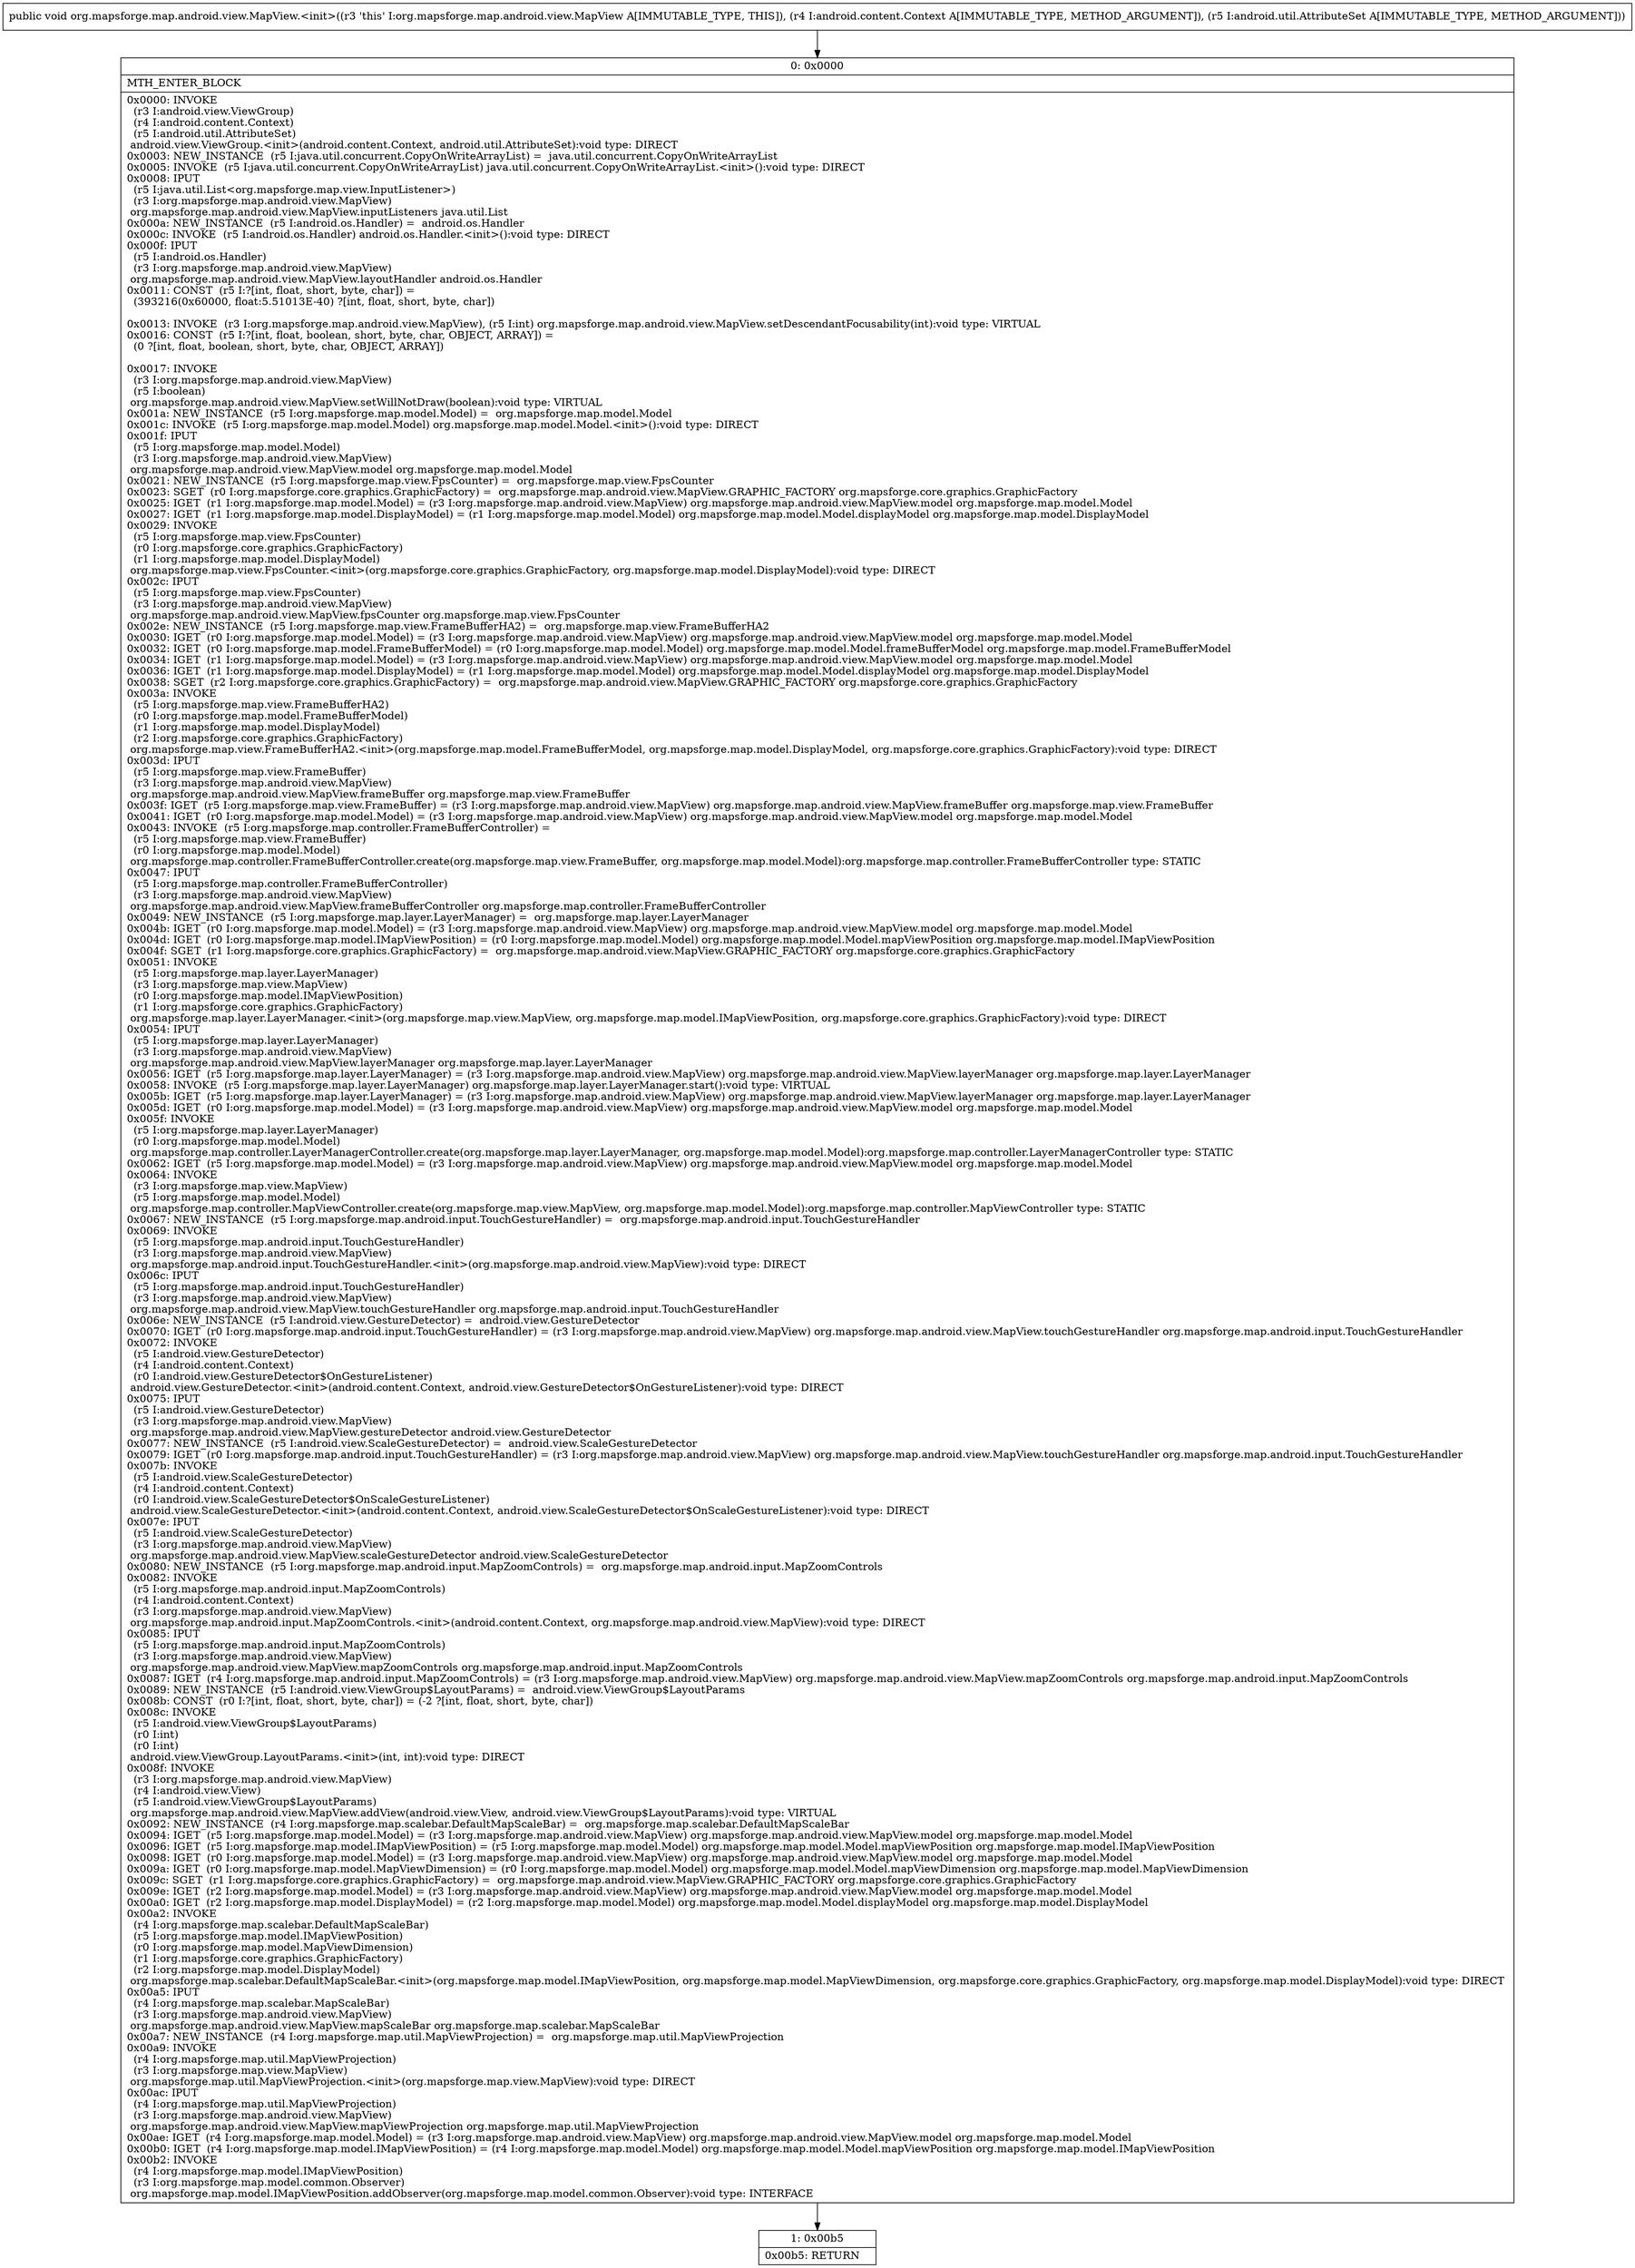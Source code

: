 digraph "CFG fororg.mapsforge.map.android.view.MapView.\<init\>(Landroid\/content\/Context;Landroid\/util\/AttributeSet;)V" {
Node_0 [shape=record,label="{0\:\ 0x0000|MTH_ENTER_BLOCK\l|0x0000: INVOKE  \l  (r3 I:android.view.ViewGroup)\l  (r4 I:android.content.Context)\l  (r5 I:android.util.AttributeSet)\l android.view.ViewGroup.\<init\>(android.content.Context, android.util.AttributeSet):void type: DIRECT \l0x0003: NEW_INSTANCE  (r5 I:java.util.concurrent.CopyOnWriteArrayList) =  java.util.concurrent.CopyOnWriteArrayList \l0x0005: INVOKE  (r5 I:java.util.concurrent.CopyOnWriteArrayList) java.util.concurrent.CopyOnWriteArrayList.\<init\>():void type: DIRECT \l0x0008: IPUT  \l  (r5 I:java.util.List\<org.mapsforge.map.view.InputListener\>)\l  (r3 I:org.mapsforge.map.android.view.MapView)\l org.mapsforge.map.android.view.MapView.inputListeners java.util.List \l0x000a: NEW_INSTANCE  (r5 I:android.os.Handler) =  android.os.Handler \l0x000c: INVOKE  (r5 I:android.os.Handler) android.os.Handler.\<init\>():void type: DIRECT \l0x000f: IPUT  \l  (r5 I:android.os.Handler)\l  (r3 I:org.mapsforge.map.android.view.MapView)\l org.mapsforge.map.android.view.MapView.layoutHandler android.os.Handler \l0x0011: CONST  (r5 I:?[int, float, short, byte, char]) = \l  (393216(0x60000, float:5.51013E\-40) ?[int, float, short, byte, char])\l \l0x0013: INVOKE  (r3 I:org.mapsforge.map.android.view.MapView), (r5 I:int) org.mapsforge.map.android.view.MapView.setDescendantFocusability(int):void type: VIRTUAL \l0x0016: CONST  (r5 I:?[int, float, boolean, short, byte, char, OBJECT, ARRAY]) = \l  (0 ?[int, float, boolean, short, byte, char, OBJECT, ARRAY])\l \l0x0017: INVOKE  \l  (r3 I:org.mapsforge.map.android.view.MapView)\l  (r5 I:boolean)\l org.mapsforge.map.android.view.MapView.setWillNotDraw(boolean):void type: VIRTUAL \l0x001a: NEW_INSTANCE  (r5 I:org.mapsforge.map.model.Model) =  org.mapsforge.map.model.Model \l0x001c: INVOKE  (r5 I:org.mapsforge.map.model.Model) org.mapsforge.map.model.Model.\<init\>():void type: DIRECT \l0x001f: IPUT  \l  (r5 I:org.mapsforge.map.model.Model)\l  (r3 I:org.mapsforge.map.android.view.MapView)\l org.mapsforge.map.android.view.MapView.model org.mapsforge.map.model.Model \l0x0021: NEW_INSTANCE  (r5 I:org.mapsforge.map.view.FpsCounter) =  org.mapsforge.map.view.FpsCounter \l0x0023: SGET  (r0 I:org.mapsforge.core.graphics.GraphicFactory) =  org.mapsforge.map.android.view.MapView.GRAPHIC_FACTORY org.mapsforge.core.graphics.GraphicFactory \l0x0025: IGET  (r1 I:org.mapsforge.map.model.Model) = (r3 I:org.mapsforge.map.android.view.MapView) org.mapsforge.map.android.view.MapView.model org.mapsforge.map.model.Model \l0x0027: IGET  (r1 I:org.mapsforge.map.model.DisplayModel) = (r1 I:org.mapsforge.map.model.Model) org.mapsforge.map.model.Model.displayModel org.mapsforge.map.model.DisplayModel \l0x0029: INVOKE  \l  (r5 I:org.mapsforge.map.view.FpsCounter)\l  (r0 I:org.mapsforge.core.graphics.GraphicFactory)\l  (r1 I:org.mapsforge.map.model.DisplayModel)\l org.mapsforge.map.view.FpsCounter.\<init\>(org.mapsforge.core.graphics.GraphicFactory, org.mapsforge.map.model.DisplayModel):void type: DIRECT \l0x002c: IPUT  \l  (r5 I:org.mapsforge.map.view.FpsCounter)\l  (r3 I:org.mapsforge.map.android.view.MapView)\l org.mapsforge.map.android.view.MapView.fpsCounter org.mapsforge.map.view.FpsCounter \l0x002e: NEW_INSTANCE  (r5 I:org.mapsforge.map.view.FrameBufferHA2) =  org.mapsforge.map.view.FrameBufferHA2 \l0x0030: IGET  (r0 I:org.mapsforge.map.model.Model) = (r3 I:org.mapsforge.map.android.view.MapView) org.mapsforge.map.android.view.MapView.model org.mapsforge.map.model.Model \l0x0032: IGET  (r0 I:org.mapsforge.map.model.FrameBufferModel) = (r0 I:org.mapsforge.map.model.Model) org.mapsforge.map.model.Model.frameBufferModel org.mapsforge.map.model.FrameBufferModel \l0x0034: IGET  (r1 I:org.mapsforge.map.model.Model) = (r3 I:org.mapsforge.map.android.view.MapView) org.mapsforge.map.android.view.MapView.model org.mapsforge.map.model.Model \l0x0036: IGET  (r1 I:org.mapsforge.map.model.DisplayModel) = (r1 I:org.mapsforge.map.model.Model) org.mapsforge.map.model.Model.displayModel org.mapsforge.map.model.DisplayModel \l0x0038: SGET  (r2 I:org.mapsforge.core.graphics.GraphicFactory) =  org.mapsforge.map.android.view.MapView.GRAPHIC_FACTORY org.mapsforge.core.graphics.GraphicFactory \l0x003a: INVOKE  \l  (r5 I:org.mapsforge.map.view.FrameBufferHA2)\l  (r0 I:org.mapsforge.map.model.FrameBufferModel)\l  (r1 I:org.mapsforge.map.model.DisplayModel)\l  (r2 I:org.mapsforge.core.graphics.GraphicFactory)\l org.mapsforge.map.view.FrameBufferHA2.\<init\>(org.mapsforge.map.model.FrameBufferModel, org.mapsforge.map.model.DisplayModel, org.mapsforge.core.graphics.GraphicFactory):void type: DIRECT \l0x003d: IPUT  \l  (r5 I:org.mapsforge.map.view.FrameBuffer)\l  (r3 I:org.mapsforge.map.android.view.MapView)\l org.mapsforge.map.android.view.MapView.frameBuffer org.mapsforge.map.view.FrameBuffer \l0x003f: IGET  (r5 I:org.mapsforge.map.view.FrameBuffer) = (r3 I:org.mapsforge.map.android.view.MapView) org.mapsforge.map.android.view.MapView.frameBuffer org.mapsforge.map.view.FrameBuffer \l0x0041: IGET  (r0 I:org.mapsforge.map.model.Model) = (r3 I:org.mapsforge.map.android.view.MapView) org.mapsforge.map.android.view.MapView.model org.mapsforge.map.model.Model \l0x0043: INVOKE  (r5 I:org.mapsforge.map.controller.FrameBufferController) = \l  (r5 I:org.mapsforge.map.view.FrameBuffer)\l  (r0 I:org.mapsforge.map.model.Model)\l org.mapsforge.map.controller.FrameBufferController.create(org.mapsforge.map.view.FrameBuffer, org.mapsforge.map.model.Model):org.mapsforge.map.controller.FrameBufferController type: STATIC \l0x0047: IPUT  \l  (r5 I:org.mapsforge.map.controller.FrameBufferController)\l  (r3 I:org.mapsforge.map.android.view.MapView)\l org.mapsforge.map.android.view.MapView.frameBufferController org.mapsforge.map.controller.FrameBufferController \l0x0049: NEW_INSTANCE  (r5 I:org.mapsforge.map.layer.LayerManager) =  org.mapsforge.map.layer.LayerManager \l0x004b: IGET  (r0 I:org.mapsforge.map.model.Model) = (r3 I:org.mapsforge.map.android.view.MapView) org.mapsforge.map.android.view.MapView.model org.mapsforge.map.model.Model \l0x004d: IGET  (r0 I:org.mapsforge.map.model.IMapViewPosition) = (r0 I:org.mapsforge.map.model.Model) org.mapsforge.map.model.Model.mapViewPosition org.mapsforge.map.model.IMapViewPosition \l0x004f: SGET  (r1 I:org.mapsforge.core.graphics.GraphicFactory) =  org.mapsforge.map.android.view.MapView.GRAPHIC_FACTORY org.mapsforge.core.graphics.GraphicFactory \l0x0051: INVOKE  \l  (r5 I:org.mapsforge.map.layer.LayerManager)\l  (r3 I:org.mapsforge.map.view.MapView)\l  (r0 I:org.mapsforge.map.model.IMapViewPosition)\l  (r1 I:org.mapsforge.core.graphics.GraphicFactory)\l org.mapsforge.map.layer.LayerManager.\<init\>(org.mapsforge.map.view.MapView, org.mapsforge.map.model.IMapViewPosition, org.mapsforge.core.graphics.GraphicFactory):void type: DIRECT \l0x0054: IPUT  \l  (r5 I:org.mapsforge.map.layer.LayerManager)\l  (r3 I:org.mapsforge.map.android.view.MapView)\l org.mapsforge.map.android.view.MapView.layerManager org.mapsforge.map.layer.LayerManager \l0x0056: IGET  (r5 I:org.mapsforge.map.layer.LayerManager) = (r3 I:org.mapsforge.map.android.view.MapView) org.mapsforge.map.android.view.MapView.layerManager org.mapsforge.map.layer.LayerManager \l0x0058: INVOKE  (r5 I:org.mapsforge.map.layer.LayerManager) org.mapsforge.map.layer.LayerManager.start():void type: VIRTUAL \l0x005b: IGET  (r5 I:org.mapsforge.map.layer.LayerManager) = (r3 I:org.mapsforge.map.android.view.MapView) org.mapsforge.map.android.view.MapView.layerManager org.mapsforge.map.layer.LayerManager \l0x005d: IGET  (r0 I:org.mapsforge.map.model.Model) = (r3 I:org.mapsforge.map.android.view.MapView) org.mapsforge.map.android.view.MapView.model org.mapsforge.map.model.Model \l0x005f: INVOKE  \l  (r5 I:org.mapsforge.map.layer.LayerManager)\l  (r0 I:org.mapsforge.map.model.Model)\l org.mapsforge.map.controller.LayerManagerController.create(org.mapsforge.map.layer.LayerManager, org.mapsforge.map.model.Model):org.mapsforge.map.controller.LayerManagerController type: STATIC \l0x0062: IGET  (r5 I:org.mapsforge.map.model.Model) = (r3 I:org.mapsforge.map.android.view.MapView) org.mapsforge.map.android.view.MapView.model org.mapsforge.map.model.Model \l0x0064: INVOKE  \l  (r3 I:org.mapsforge.map.view.MapView)\l  (r5 I:org.mapsforge.map.model.Model)\l org.mapsforge.map.controller.MapViewController.create(org.mapsforge.map.view.MapView, org.mapsforge.map.model.Model):org.mapsforge.map.controller.MapViewController type: STATIC \l0x0067: NEW_INSTANCE  (r5 I:org.mapsforge.map.android.input.TouchGestureHandler) =  org.mapsforge.map.android.input.TouchGestureHandler \l0x0069: INVOKE  \l  (r5 I:org.mapsforge.map.android.input.TouchGestureHandler)\l  (r3 I:org.mapsforge.map.android.view.MapView)\l org.mapsforge.map.android.input.TouchGestureHandler.\<init\>(org.mapsforge.map.android.view.MapView):void type: DIRECT \l0x006c: IPUT  \l  (r5 I:org.mapsforge.map.android.input.TouchGestureHandler)\l  (r3 I:org.mapsforge.map.android.view.MapView)\l org.mapsforge.map.android.view.MapView.touchGestureHandler org.mapsforge.map.android.input.TouchGestureHandler \l0x006e: NEW_INSTANCE  (r5 I:android.view.GestureDetector) =  android.view.GestureDetector \l0x0070: IGET  (r0 I:org.mapsforge.map.android.input.TouchGestureHandler) = (r3 I:org.mapsforge.map.android.view.MapView) org.mapsforge.map.android.view.MapView.touchGestureHandler org.mapsforge.map.android.input.TouchGestureHandler \l0x0072: INVOKE  \l  (r5 I:android.view.GestureDetector)\l  (r4 I:android.content.Context)\l  (r0 I:android.view.GestureDetector$OnGestureListener)\l android.view.GestureDetector.\<init\>(android.content.Context, android.view.GestureDetector$OnGestureListener):void type: DIRECT \l0x0075: IPUT  \l  (r5 I:android.view.GestureDetector)\l  (r3 I:org.mapsforge.map.android.view.MapView)\l org.mapsforge.map.android.view.MapView.gestureDetector android.view.GestureDetector \l0x0077: NEW_INSTANCE  (r5 I:android.view.ScaleGestureDetector) =  android.view.ScaleGestureDetector \l0x0079: IGET  (r0 I:org.mapsforge.map.android.input.TouchGestureHandler) = (r3 I:org.mapsforge.map.android.view.MapView) org.mapsforge.map.android.view.MapView.touchGestureHandler org.mapsforge.map.android.input.TouchGestureHandler \l0x007b: INVOKE  \l  (r5 I:android.view.ScaleGestureDetector)\l  (r4 I:android.content.Context)\l  (r0 I:android.view.ScaleGestureDetector$OnScaleGestureListener)\l android.view.ScaleGestureDetector.\<init\>(android.content.Context, android.view.ScaleGestureDetector$OnScaleGestureListener):void type: DIRECT \l0x007e: IPUT  \l  (r5 I:android.view.ScaleGestureDetector)\l  (r3 I:org.mapsforge.map.android.view.MapView)\l org.mapsforge.map.android.view.MapView.scaleGestureDetector android.view.ScaleGestureDetector \l0x0080: NEW_INSTANCE  (r5 I:org.mapsforge.map.android.input.MapZoomControls) =  org.mapsforge.map.android.input.MapZoomControls \l0x0082: INVOKE  \l  (r5 I:org.mapsforge.map.android.input.MapZoomControls)\l  (r4 I:android.content.Context)\l  (r3 I:org.mapsforge.map.android.view.MapView)\l org.mapsforge.map.android.input.MapZoomControls.\<init\>(android.content.Context, org.mapsforge.map.android.view.MapView):void type: DIRECT \l0x0085: IPUT  \l  (r5 I:org.mapsforge.map.android.input.MapZoomControls)\l  (r3 I:org.mapsforge.map.android.view.MapView)\l org.mapsforge.map.android.view.MapView.mapZoomControls org.mapsforge.map.android.input.MapZoomControls \l0x0087: IGET  (r4 I:org.mapsforge.map.android.input.MapZoomControls) = (r3 I:org.mapsforge.map.android.view.MapView) org.mapsforge.map.android.view.MapView.mapZoomControls org.mapsforge.map.android.input.MapZoomControls \l0x0089: NEW_INSTANCE  (r5 I:android.view.ViewGroup$LayoutParams) =  android.view.ViewGroup$LayoutParams \l0x008b: CONST  (r0 I:?[int, float, short, byte, char]) = (\-2 ?[int, float, short, byte, char]) \l0x008c: INVOKE  \l  (r5 I:android.view.ViewGroup$LayoutParams)\l  (r0 I:int)\l  (r0 I:int)\l android.view.ViewGroup.LayoutParams.\<init\>(int, int):void type: DIRECT \l0x008f: INVOKE  \l  (r3 I:org.mapsforge.map.android.view.MapView)\l  (r4 I:android.view.View)\l  (r5 I:android.view.ViewGroup$LayoutParams)\l org.mapsforge.map.android.view.MapView.addView(android.view.View, android.view.ViewGroup$LayoutParams):void type: VIRTUAL \l0x0092: NEW_INSTANCE  (r4 I:org.mapsforge.map.scalebar.DefaultMapScaleBar) =  org.mapsforge.map.scalebar.DefaultMapScaleBar \l0x0094: IGET  (r5 I:org.mapsforge.map.model.Model) = (r3 I:org.mapsforge.map.android.view.MapView) org.mapsforge.map.android.view.MapView.model org.mapsforge.map.model.Model \l0x0096: IGET  (r5 I:org.mapsforge.map.model.IMapViewPosition) = (r5 I:org.mapsforge.map.model.Model) org.mapsforge.map.model.Model.mapViewPosition org.mapsforge.map.model.IMapViewPosition \l0x0098: IGET  (r0 I:org.mapsforge.map.model.Model) = (r3 I:org.mapsforge.map.android.view.MapView) org.mapsforge.map.android.view.MapView.model org.mapsforge.map.model.Model \l0x009a: IGET  (r0 I:org.mapsforge.map.model.MapViewDimension) = (r0 I:org.mapsforge.map.model.Model) org.mapsforge.map.model.Model.mapViewDimension org.mapsforge.map.model.MapViewDimension \l0x009c: SGET  (r1 I:org.mapsforge.core.graphics.GraphicFactory) =  org.mapsforge.map.android.view.MapView.GRAPHIC_FACTORY org.mapsforge.core.graphics.GraphicFactory \l0x009e: IGET  (r2 I:org.mapsforge.map.model.Model) = (r3 I:org.mapsforge.map.android.view.MapView) org.mapsforge.map.android.view.MapView.model org.mapsforge.map.model.Model \l0x00a0: IGET  (r2 I:org.mapsforge.map.model.DisplayModel) = (r2 I:org.mapsforge.map.model.Model) org.mapsforge.map.model.Model.displayModel org.mapsforge.map.model.DisplayModel \l0x00a2: INVOKE  \l  (r4 I:org.mapsforge.map.scalebar.DefaultMapScaleBar)\l  (r5 I:org.mapsforge.map.model.IMapViewPosition)\l  (r0 I:org.mapsforge.map.model.MapViewDimension)\l  (r1 I:org.mapsforge.core.graphics.GraphicFactory)\l  (r2 I:org.mapsforge.map.model.DisplayModel)\l org.mapsforge.map.scalebar.DefaultMapScaleBar.\<init\>(org.mapsforge.map.model.IMapViewPosition, org.mapsforge.map.model.MapViewDimension, org.mapsforge.core.graphics.GraphicFactory, org.mapsforge.map.model.DisplayModel):void type: DIRECT \l0x00a5: IPUT  \l  (r4 I:org.mapsforge.map.scalebar.MapScaleBar)\l  (r3 I:org.mapsforge.map.android.view.MapView)\l org.mapsforge.map.android.view.MapView.mapScaleBar org.mapsforge.map.scalebar.MapScaleBar \l0x00a7: NEW_INSTANCE  (r4 I:org.mapsforge.map.util.MapViewProjection) =  org.mapsforge.map.util.MapViewProjection \l0x00a9: INVOKE  \l  (r4 I:org.mapsforge.map.util.MapViewProjection)\l  (r3 I:org.mapsforge.map.view.MapView)\l org.mapsforge.map.util.MapViewProjection.\<init\>(org.mapsforge.map.view.MapView):void type: DIRECT \l0x00ac: IPUT  \l  (r4 I:org.mapsforge.map.util.MapViewProjection)\l  (r3 I:org.mapsforge.map.android.view.MapView)\l org.mapsforge.map.android.view.MapView.mapViewProjection org.mapsforge.map.util.MapViewProjection \l0x00ae: IGET  (r4 I:org.mapsforge.map.model.Model) = (r3 I:org.mapsforge.map.android.view.MapView) org.mapsforge.map.android.view.MapView.model org.mapsforge.map.model.Model \l0x00b0: IGET  (r4 I:org.mapsforge.map.model.IMapViewPosition) = (r4 I:org.mapsforge.map.model.Model) org.mapsforge.map.model.Model.mapViewPosition org.mapsforge.map.model.IMapViewPosition \l0x00b2: INVOKE  \l  (r4 I:org.mapsforge.map.model.IMapViewPosition)\l  (r3 I:org.mapsforge.map.model.common.Observer)\l org.mapsforge.map.model.IMapViewPosition.addObserver(org.mapsforge.map.model.common.Observer):void type: INTERFACE \l}"];
Node_1 [shape=record,label="{1\:\ 0x00b5|0x00b5: RETURN   \l}"];
MethodNode[shape=record,label="{public void org.mapsforge.map.android.view.MapView.\<init\>((r3 'this' I:org.mapsforge.map.android.view.MapView A[IMMUTABLE_TYPE, THIS]), (r4 I:android.content.Context A[IMMUTABLE_TYPE, METHOD_ARGUMENT]), (r5 I:android.util.AttributeSet A[IMMUTABLE_TYPE, METHOD_ARGUMENT])) }"];
MethodNode -> Node_0;
Node_0 -> Node_1;
}

